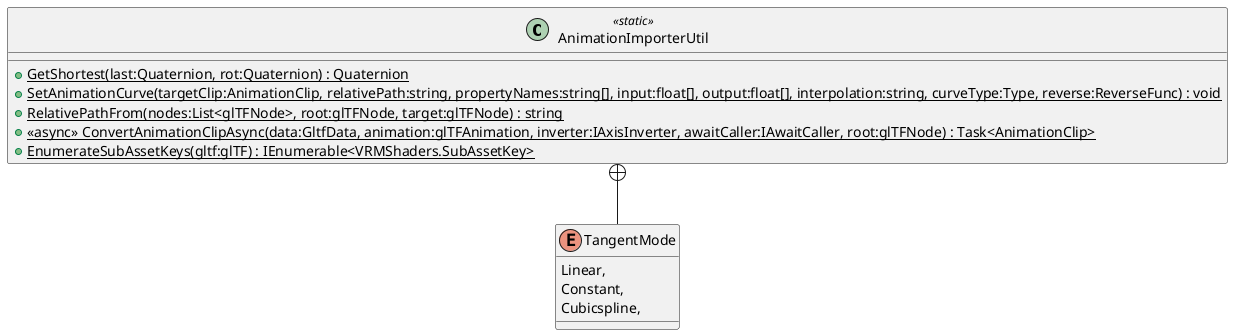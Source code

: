 @startuml
class AnimationImporterUtil <<static>> {
    + {static} GetShortest(last:Quaternion, rot:Quaternion) : Quaternion
    + {static} SetAnimationCurve(targetClip:AnimationClip, relativePath:string, propertyNames:string[], input:float[], output:float[], interpolation:string, curveType:Type, reverse:ReverseFunc) : void
    + {static} RelativePathFrom(nodes:List<glTFNode>, root:glTFNode, target:glTFNode) : string
    + {static} <<async>> ConvertAnimationClipAsync(data:GltfData, animation:glTFAnimation, inverter:IAxisInverter, awaitCaller:IAwaitCaller, root:glTFNode) : Task<AnimationClip>
    + {static} EnumerateSubAssetKeys(gltf:glTF) : IEnumerable<VRMShaders.SubAssetKey>
}
enum TangentMode {
    Linear,
    Constant,
    Cubicspline,
}
AnimationImporterUtil +-- TangentMode
@enduml
